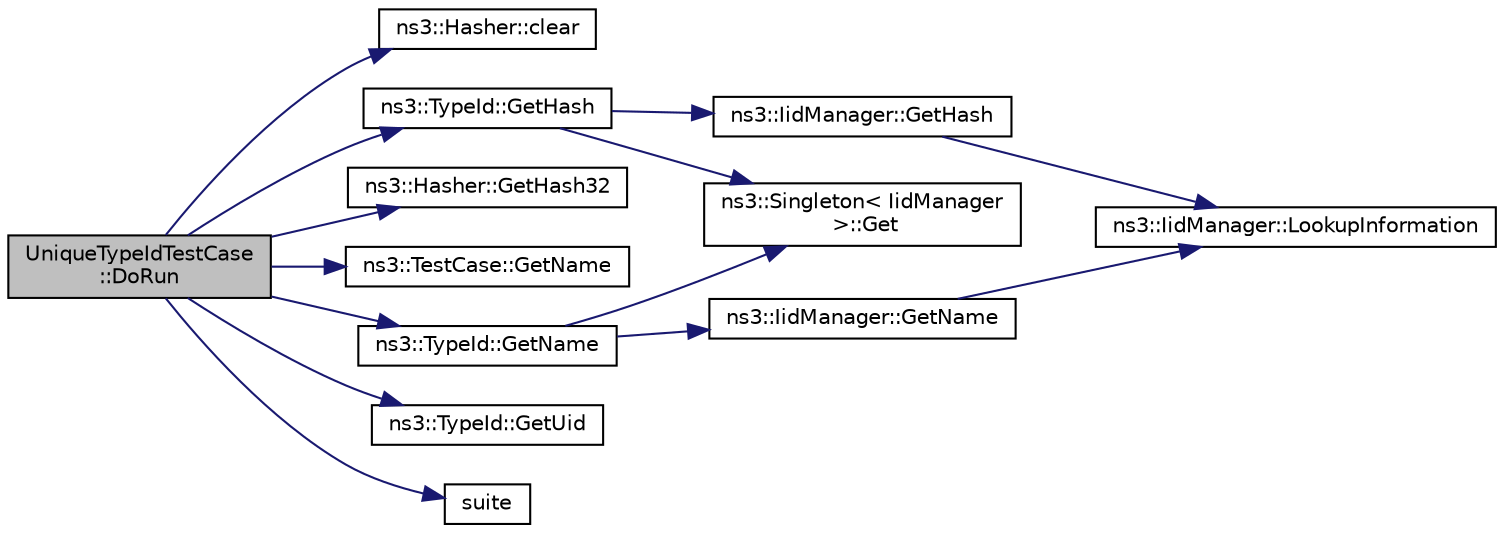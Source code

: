 digraph "UniqueTypeIdTestCase::DoRun"
{
 // LATEX_PDF_SIZE
  edge [fontname="Helvetica",fontsize="10",labelfontname="Helvetica",labelfontsize="10"];
  node [fontname="Helvetica",fontsize="10",shape=record];
  rankdir="LR";
  Node1 [label="UniqueTypeIdTestCase\l::DoRun",height=0.2,width=0.4,color="black", fillcolor="grey75", style="filled", fontcolor="black",tooltip="Implementation to actually run this TestCase."];
  Node1 -> Node2 [color="midnightblue",fontsize="10",style="solid",fontname="Helvetica"];
  Node2 [label="ns3::Hasher::clear",height=0.2,width=0.4,color="black", fillcolor="white", style="filled",URL="$classns3_1_1_hasher.html#a629108aa89019d84af8b2d85c7185f54",tooltip="Restore initial state."];
  Node1 -> Node3 [color="midnightblue",fontsize="10",style="solid",fontname="Helvetica"];
  Node3 [label="ns3::TypeId::GetHash",height=0.2,width=0.4,color="black", fillcolor="white", style="filled",URL="$classns3_1_1_type_id.html#a63ce060ef99c60c739179973028a2b44",tooltip="Get the hash."];
  Node3 -> Node4 [color="midnightblue",fontsize="10",style="solid",fontname="Helvetica"];
  Node4 [label="ns3::Singleton\< IidManager\l \>::Get",height=0.2,width=0.4,color="black", fillcolor="white", style="filled",URL="$classns3_1_1_singleton.html#a80a2cd3c25a27ea72add7a9f7a141ffa",tooltip="Get a pointer to the singleton instance."];
  Node3 -> Node5 [color="midnightblue",fontsize="10",style="solid",fontname="Helvetica"];
  Node5 [label="ns3::IidManager::GetHash",height=0.2,width=0.4,color="black", fillcolor="white", style="filled",URL="$classns3_1_1_iid_manager.html#a17aee13f4530a7bcf47fb121fd881bd7",tooltip="Get the hash of a type id."];
  Node5 -> Node6 [color="midnightblue",fontsize="10",style="solid",fontname="Helvetica"];
  Node6 [label="ns3::IidManager::LookupInformation",height=0.2,width=0.4,color="black", fillcolor="white", style="filled",URL="$classns3_1_1_iid_manager.html#a84af06b798b21fa700469a3ac5f65f3f",tooltip="Retrieve the information record for a type."];
  Node1 -> Node7 [color="midnightblue",fontsize="10",style="solid",fontname="Helvetica"];
  Node7 [label="ns3::Hasher::GetHash32",height=0.2,width=0.4,color="black", fillcolor="white", style="filled",URL="$classns3_1_1_hasher.html#a3d194d6c66ea950b9a89d3465f913012",tooltip="Compute 32-bit hash of a byte buffer."];
  Node1 -> Node8 [color="midnightblue",fontsize="10",style="solid",fontname="Helvetica"];
  Node8 [label="ns3::TestCase::GetName",height=0.2,width=0.4,color="black", fillcolor="white", style="filled",URL="$classns3_1_1_test_case.html#ae3b2b294f9104f53e66e5c27d34a5a98",tooltip=" "];
  Node1 -> Node9 [color="midnightblue",fontsize="10",style="solid",fontname="Helvetica"];
  Node9 [label="ns3::TypeId::GetName",height=0.2,width=0.4,color="black", fillcolor="white", style="filled",URL="$classns3_1_1_type_id.html#abc4965475a579c2afdc668d7a7d58374",tooltip="Get the name."];
  Node9 -> Node4 [color="midnightblue",fontsize="10",style="solid",fontname="Helvetica"];
  Node9 -> Node10 [color="midnightblue",fontsize="10",style="solid",fontname="Helvetica"];
  Node10 [label="ns3::IidManager::GetName",height=0.2,width=0.4,color="black", fillcolor="white", style="filled",URL="$classns3_1_1_iid_manager.html#a6658aaa8120efd885e98addb76a6f1d4",tooltip="Get the name of a type id."];
  Node10 -> Node6 [color="midnightblue",fontsize="10",style="solid",fontname="Helvetica"];
  Node1 -> Node11 [color="midnightblue",fontsize="10",style="solid",fontname="Helvetica"];
  Node11 [label="ns3::TypeId::GetUid",height=0.2,width=0.4,color="black", fillcolor="white", style="filled",URL="$classns3_1_1_type_id.html#a429535085325d6f926724771446d9047",tooltip="Get the internal id of this TypeId."];
  Node1 -> Node12 [color="midnightblue",fontsize="10",style="solid",fontname="Helvetica"];
  Node12 [label="suite",height=0.2,width=0.4,color="black", fillcolor="white", style="filled",URL="$type-id-test-suite_8cc.html#ab4acb0fe33ca0947f675eed6196ed8ca",tooltip=" "];
}
